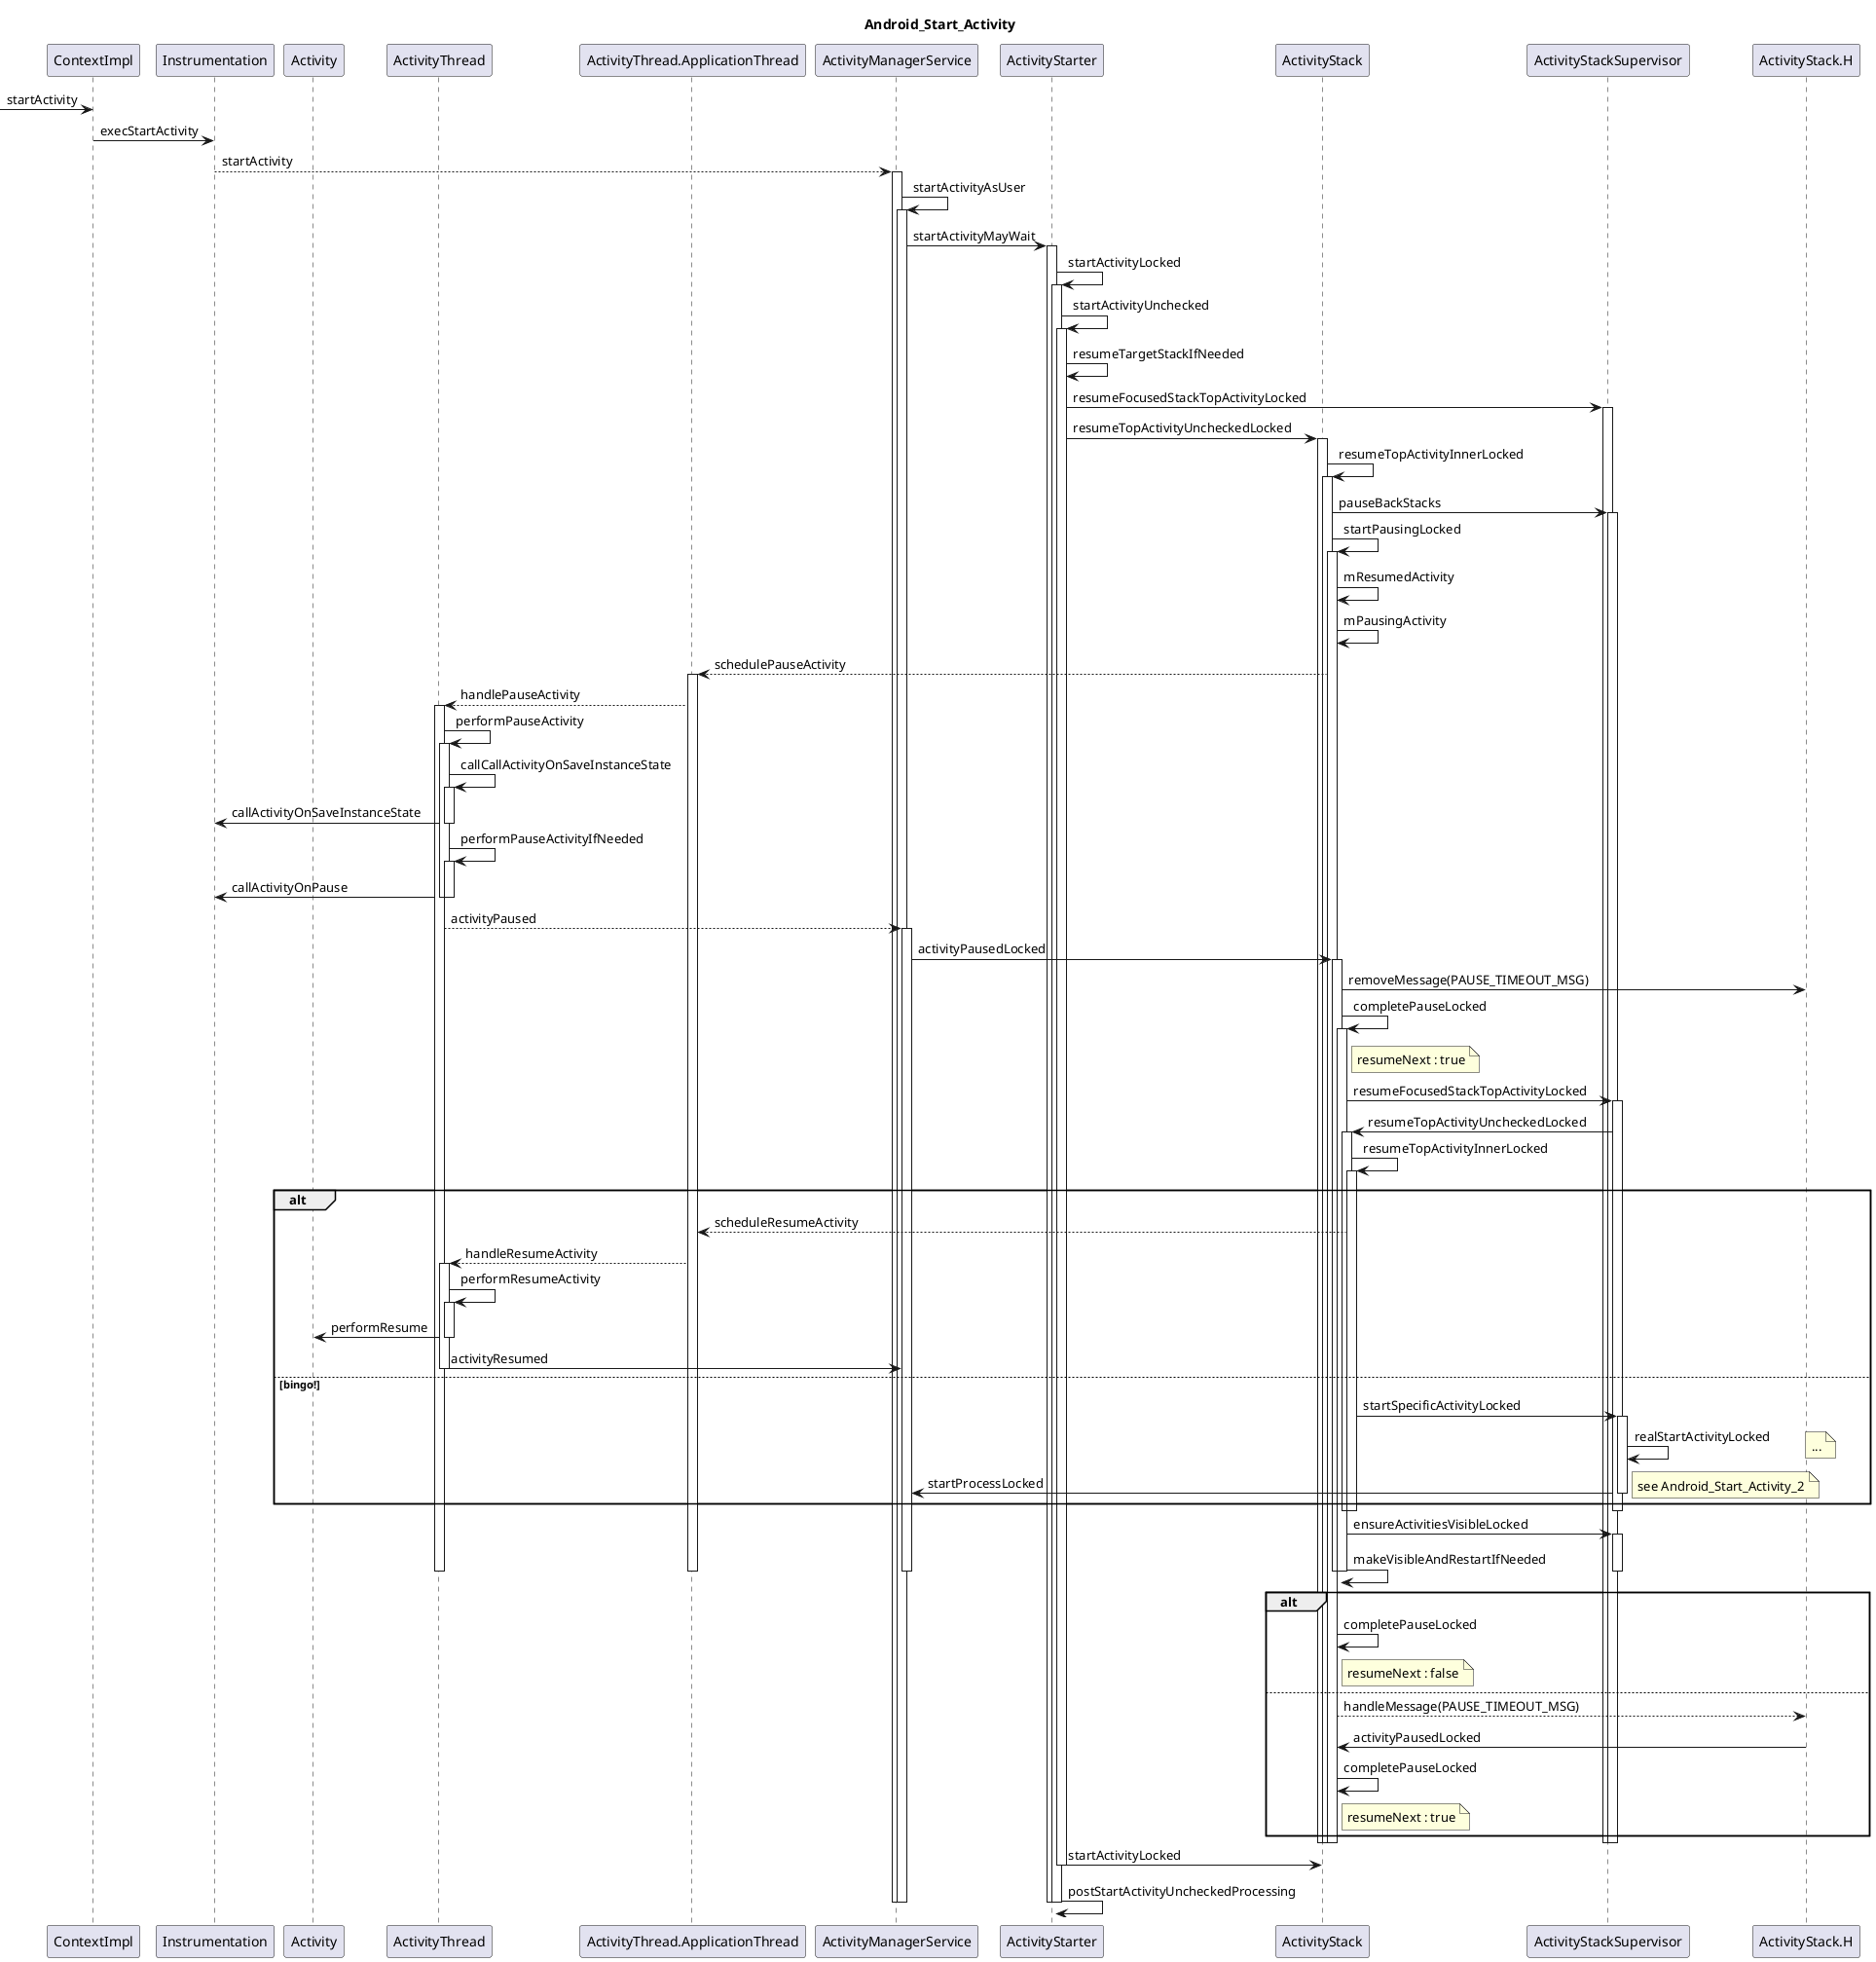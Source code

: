 @startuml
title Android_Start_Activity
participant ContextImpl
participant Instrumentation
participant Activity
participant ActivityThread
participant ActivityThread.ApplicationThread
participant ActivityManagerService as AMS
participant ActivityStarter
participant ActivityStack
participant ActivityStackSupervisor
participant ActivityStack.H

[-> ContextImpl : startActivity
ContextImpl -> Instrumentation : execStartActivity
Instrumentation ---> AMS : startActivity
activate AMS
	AMS -> AMS : startActivityAsUser
	activate AMS
		AMS -> ActivityStarter : startActivityMayWait
		activate ActivityStarter
			ActivityStarter -> ActivityStarter : startActivityLocked
			activate ActivityStarter
				ActivityStarter -> ActivityStarter : startActivityUnchecked
				activate ActivityStarter
					ActivityStarter -> ActivityStarter : resumeTargetStackIfNeeded
					ActivityStarter -> ActivityStackSupervisor : resumeFocusedStackTopActivityLocked
					activate ActivityStackSupervisor
						ActivityStarter -> ActivityStack : resumeTopActivityUncheckedLocked
						activate ActivityStack
							ActivityStack -> ActivityStack : resumeTopActivityInnerLocked
							activate ActivityStack
							    ActivityStack -> ActivityStackSupervisor : pauseBackStacks
							    activate ActivityStackSupervisor
								ActivityStack -> ActivityStack : startPausingLocked
								activate ActivityStack
									ActivityStack -> ActivityStack : mResumedActivity
									ActivityStack -> ActivityStack : mPausingActivity
									ActivityStack --> ActivityThread.ApplicationThread : schedulePauseActivity
									activate ActivityThread.ApplicationThread
										ActivityThread.ApplicationThread --> ActivityThread : handlePauseActivity
										activate ActivityThread
											ActivityThread -> ActivityThread : performPauseActivity
											activate ActivityThread
												ActivityThread -> ActivityThread : callCallActivityOnSaveInstanceState
												activate ActivityThread
													ActivityThread -> Instrumentation : callActivityOnSaveInstanceState
												deactivate ActivityThread
												ActivityThread -> ActivityThread : performPauseActivityIfNeeded
												activate ActivityThread
													ActivityThread -> Instrumentation : callActivityOnPause
												deactivate ActivityThread
											deactivate ActivityThread
											ActivityThread ---> AMS : activityPaused 
											activate AMS
												AMS -> ActivityStack : activityPausedLocked
												activate ActivityStack
													ActivityStack -> ActivityStack.H : removeMessage(PAUSE_TIMEOUT_MSG)
													ActivityStack -> ActivityStack : completePauseLocked
													note right of ActivityStack : resumeNext : true
													activate ActivityStack
														ActivityStack -> ActivityStackSupervisor : resumeFocusedStackTopActivityLocked
														activate ActivityStackSupervisor
															ActivityStackSupervisor -> ActivityStack : resumeTopActivityUncheckedLocked
															activate ActivityStack
																ActivityStack -> ActivityStack : resumeTopActivityInnerLocked
																activate ActivityStack
																alt
																	ActivityStack ---> ActivityThread.ApplicationThread : scheduleResumeActivity
																	ActivityThread.ApplicationThread ---> ActivityThread :handleResumeActivity
																	activate ActivityThread
																		ActivityThread -> ActivityThread : performResumeActivity
																		activate ActivityThread
																			ActivityThread -> Activity : performResume
																		deactivate ActivityThread
																		ActivityThread -> AMS : activityResumed
																	deactivate ActivityThread
																else bingo!
																	ActivityStack -> ActivityStackSupervisor : startSpecificActivityLocked
																	activate ActivityStackSupervisor
                                                                        ActivityStackSupervisor -> ActivityStackSupervisor : realStartActivityLocked
                                                                        note right : ...
                                                                        ActivityStackSupervisor -> AMS : startProcessLocked
                                                                        note right : see Android_Start_Activity_2
																	deactivate ActivityStackSupervisor
																end
																deactivate ActivityStack
															deactivate ActivityStack
														deactivate ActivityStackSupervisor
														ActivityStack -> ActivityStackSupervisor : ensureActivitiesVisibleLocked
														activate ActivityStackSupervisor
														ActivityStack -> ActivityStack : makeVisibleAndRestartIfNeeded
														deactivate ActivityStackSupervisor
													deactivate ActivityStack
												deactivate ActivityStack
											deactivate AMS
										deactivate ActivityThread
									deactivate ActivityThread.ApplicationThread
									alt
										ActivityStack -> ActivityStack : completePauseLocked
										note right of ActivityStack : resumeNext : false
									else
										ActivityStack ---> ActivityStack.H : handleMessage(PAUSE_TIMEOUT_MSG)
										ActivityStack.H -> ActivityStack : activityPausedLocked
										ActivityStack -> ActivityStack : completePauseLocked
										note right of ActivityStack : resumeNext : true
									end
								deactivate ActivityStack
								deactivate ActivityStackSupervisor
							deactivate ActivityStack
						deactivate ActivityStack
					deactivate ActivityStackSupervisor
					ActivityStarter -> ActivityStack : startActivityLocked
				deactivate ActivityStarter
				ActivityStarter -> ActivityStarter : postStartActivityUncheckedProcessing
			deactivate ActivityStarter
		deactivate ActivityStarter

	deactivate AMS
deactivate AMS

@enduml